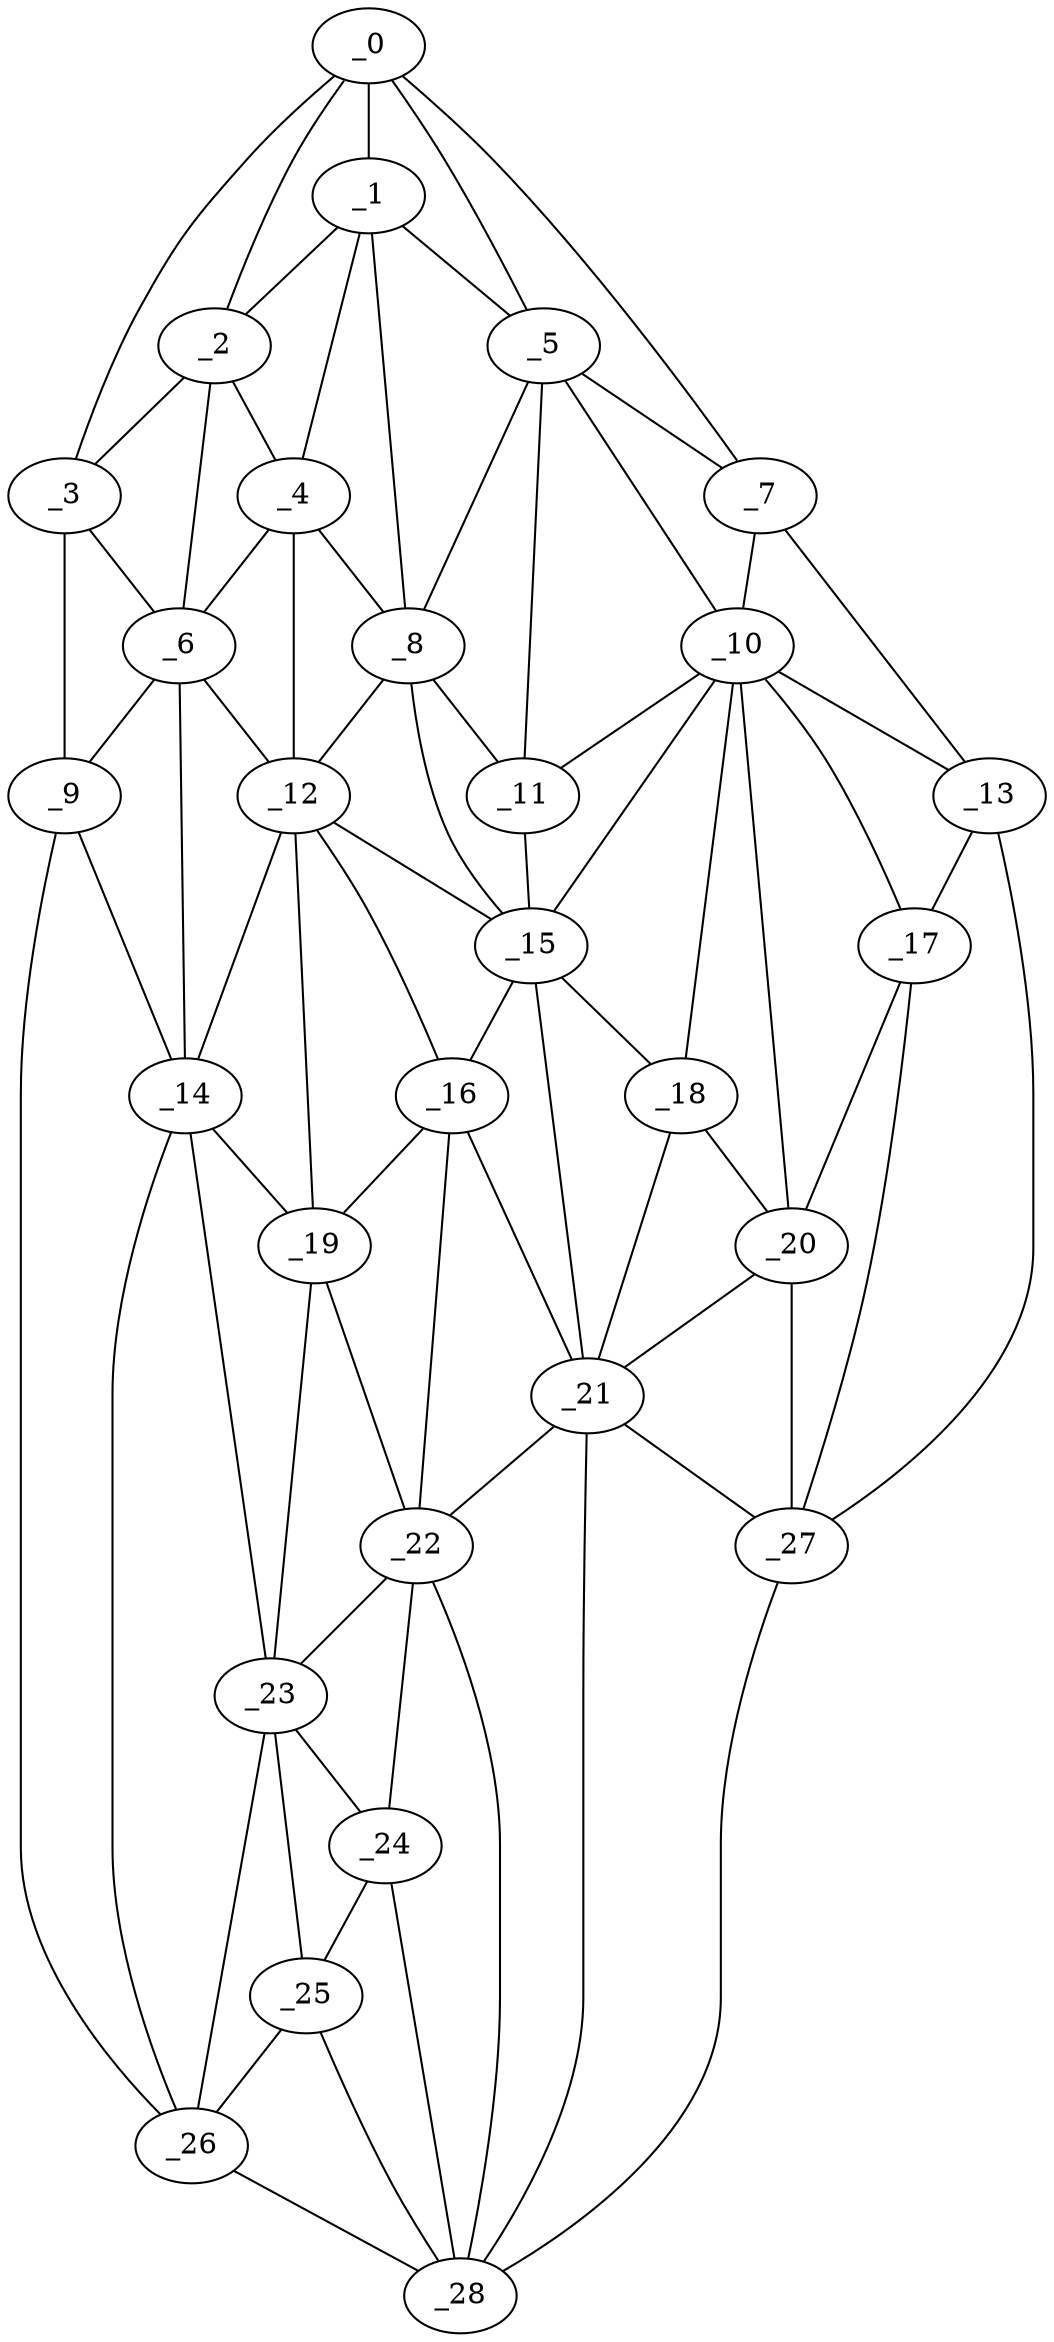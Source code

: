 graph "obj58__190.gxl" {
	_0	 [x=16,
		y=65];
	_1	 [x=20,
		y=63];
	_0 -- _1	 [valence=2];
	_2	 [x=28,
		y=40];
	_0 -- _2	 [valence=1];
	_3	 [x=30,
		y=12];
	_0 -- _3	 [valence=1];
	_5	 [x=37,
		y=74];
	_0 -- _5	 [valence=1];
	_7	 [x=42,
		y=95];
	_0 -- _7	 [valence=1];
	_1 -- _2	 [valence=1];
	_4	 [x=37,
		y=45];
	_1 -- _4	 [valence=2];
	_1 -- _5	 [valence=2];
	_8	 [x=46,
		y=67];
	_1 -- _8	 [valence=2];
	_2 -- _3	 [valence=1];
	_2 -- _4	 [valence=2];
	_6	 [x=38,
		y=28];
	_2 -- _6	 [valence=2];
	_3 -- _6	 [valence=2];
	_9	 [x=48,
		y=6];
	_3 -- _9	 [valence=1];
	_4 -- _6	 [valence=2];
	_4 -- _8	 [valence=1];
	_12	 [x=55,
		y=48];
	_4 -- _12	 [valence=2];
	_5 -- _7	 [valence=2];
	_5 -- _8	 [valence=1];
	_10	 [x=52,
		y=82];
	_5 -- _10	 [valence=2];
	_11	 [x=54,
		y=73];
	_5 -- _11	 [valence=2];
	_6 -- _9	 [valence=1];
	_6 -- _12	 [valence=1];
	_14	 [x=59,
		y=14];
	_6 -- _14	 [valence=2];
	_7 -- _10	 [valence=1];
	_13	 [x=55,
		y=106];
	_7 -- _13	 [valence=1];
	_8 -- _11	 [valence=2];
	_8 -- _12	 [valence=2];
	_15	 [x=62,
		y=71];
	_8 -- _15	 [valence=2];
	_9 -- _14	 [valence=2];
	_26	 [x=104,
		y=17];
	_9 -- _26	 [valence=1];
	_10 -- _11	 [valence=2];
	_10 -- _13	 [valence=2];
	_10 -- _15	 [valence=1];
	_17	 [x=69,
		y=98];
	_10 -- _17	 [valence=1];
	_18	 [x=71,
		y=74];
	_10 -- _18	 [valence=1];
	_20	 [x=75,
		y=81];
	_10 -- _20	 [valence=2];
	_11 -- _15	 [valence=2];
	_12 -- _14	 [valence=2];
	_12 -- _15	 [valence=2];
	_16	 [x=69,
		y=50];
	_12 -- _16	 [valence=2];
	_19	 [x=73,
		y=40];
	_12 -- _19	 [valence=2];
	_13 -- _17	 [valence=2];
	_27	 [x=118,
		y=80];
	_13 -- _27	 [valence=1];
	_14 -- _19	 [valence=2];
	_23	 [x=95,
		y=30];
	_14 -- _23	 [valence=2];
	_14 -- _26	 [valence=2];
	_15 -- _16	 [valence=2];
	_15 -- _18	 [valence=2];
	_21	 [x=77,
		y=66];
	_15 -- _21	 [valence=2];
	_16 -- _19	 [valence=1];
	_16 -- _21	 [valence=2];
	_22	 [x=86,
		y=49];
	_16 -- _22	 [valence=2];
	_17 -- _20	 [valence=2];
	_17 -- _27	 [valence=1];
	_18 -- _20	 [valence=2];
	_18 -- _21	 [valence=1];
	_19 -- _22	 [valence=2];
	_19 -- _23	 [valence=2];
	_20 -- _21	 [valence=1];
	_20 -- _27	 [valence=2];
	_21 -- _22	 [valence=2];
	_21 -- _27	 [valence=2];
	_28	 [x=119,
		y=59];
	_21 -- _28	 [valence=1];
	_22 -- _23	 [valence=1];
	_24	 [x=97,
		y=44];
	_22 -- _24	 [valence=1];
	_22 -- _28	 [valence=2];
	_23 -- _24	 [valence=1];
	_25	 [x=102,
		y=38];
	_23 -- _25	 [valence=2];
	_23 -- _26	 [valence=2];
	_24 -- _25	 [valence=2];
	_24 -- _28	 [valence=2];
	_25 -- _26	 [valence=2];
	_25 -- _28	 [valence=2];
	_26 -- _28	 [valence=1];
	_27 -- _28	 [valence=1];
}
